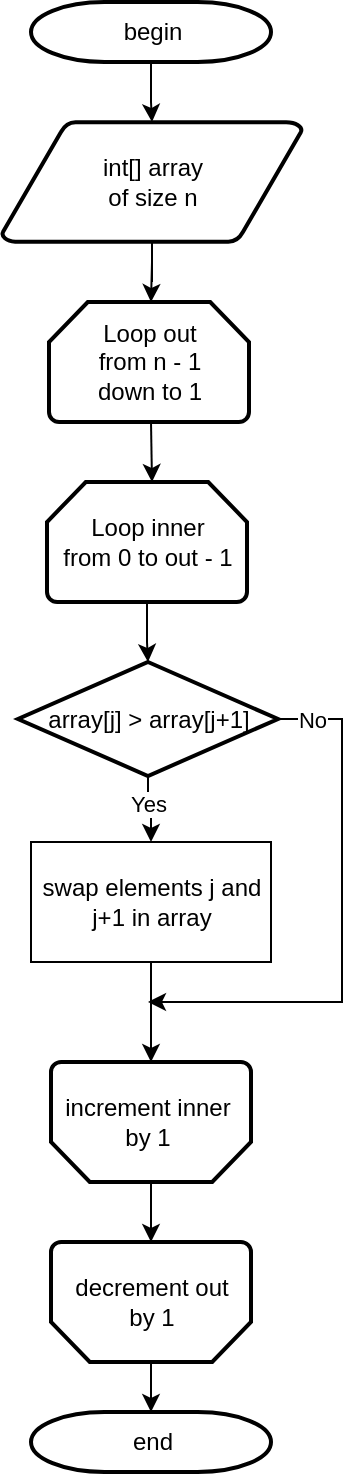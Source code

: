 <mxfile version="14.2.3" type="google"><diagram id="6a731a19-8d31-9384-78a2-239565b7b9f0" name="Page-1"><mxGraphModel dx="362" dy="236" grid="1" gridSize="10" guides="1" tooltips="1" connect="1" arrows="1" fold="1" page="1" pageScale="1" pageWidth="1169" pageHeight="827" background="#ffffff" math="0" shadow="0"><root><mxCell id="0"/><mxCell id="1" parent="0"/><mxCell id="rGRoAa9GpPFmxq13ag_u-62" style="edgeStyle=orthogonalEdgeStyle;rounded=0;orthogonalLoop=1;jettySize=auto;html=1;" parent="1" edge="1"><mxGeometry relative="1" as="geometry"><mxPoint x="314.5" y="250" as="sourcePoint"/><mxPoint x="315" y="280" as="targetPoint"/></mxGeometry></mxCell><mxCell id="rGRoAa9GpPFmxq13ag_u-58" style="edgeStyle=orthogonalEdgeStyle;rounded=0;orthogonalLoop=1;jettySize=auto;html=1;entryX=0.5;entryY=0;entryDx=0;entryDy=0;entryPerimeter=0;" parent="1" source="rGRoAa9GpPFmxq13ag_u-56" target="rGRoAa9GpPFmxq13ag_u-59" edge="1"><mxGeometry relative="1" as="geometry"/></mxCell><mxCell id="rGRoAa9GpPFmxq13ag_u-56" value="begin" style="shape=mxgraph.flowchart.terminator;strokeWidth=2;gradientColor=none;gradientDirection=north;fontStyle=0;html=1;" parent="1" vertex="1"><mxGeometry x="254.5" y="40" width="120" height="30" as="geometry"/></mxCell><mxCell id="rGRoAa9GpPFmxq13ag_u-60" style="edgeStyle=orthogonalEdgeStyle;rounded=0;orthogonalLoop=1;jettySize=auto;html=1;entryX=0.5;entryY=0;entryDx=0;entryDy=0;" parent="1" source="rGRoAa9GpPFmxq13ag_u-59" edge="1"><mxGeometry relative="1" as="geometry"><mxPoint x="314.5" y="190" as="targetPoint"/></mxGeometry></mxCell><mxCell id="rGRoAa9GpPFmxq13ag_u-59" value="int[] array&lt;br&gt;of size n" style="shape=mxgraph.flowchart.data;strokeWidth=2;gradientColor=none;gradientDirection=north;fontStyle=0;html=1;" parent="1" vertex="1"><mxGeometry x="240" y="100" width="150" height="60" as="geometry"/></mxCell><mxCell id="rGRoAa9GpPFmxq13ag_u-64" value="end" style="shape=mxgraph.flowchart.terminator;strokeWidth=2;gradientColor=none;gradientDirection=north;fontStyle=0;html=1;" parent="1" vertex="1"><mxGeometry x="254.5" y="745" width="120" height="30" as="geometry"/></mxCell><mxCell id="rGRoAa9GpPFmxq13ag_u-92" value="Loop out&lt;br&gt;from n - 1&lt;br&gt;down to 1" style="strokeWidth=2;html=1;shape=mxgraph.flowchart.loop_limit;whiteSpace=wrap;" parent="1" vertex="1"><mxGeometry x="263.5" y="190" width="100" height="60" as="geometry"/></mxCell><mxCell id="rGRoAa9GpPFmxq13ag_u-113" style="edgeStyle=orthogonalEdgeStyle;rounded=0;orthogonalLoop=1;jettySize=auto;html=1;entryX=0.5;entryY=0;entryDx=0;entryDy=0;entryPerimeter=0;" parent="1" source="rGRoAa9GpPFmxq13ag_u-95" target="rGRoAa9GpPFmxq13ag_u-64" edge="1"><mxGeometry relative="1" as="geometry"/></mxCell><mxCell id="rGRoAa9GpPFmxq13ag_u-95" value="" style="strokeWidth=2;html=1;shape=mxgraph.flowchart.loop_limit;whiteSpace=wrap;rotation=-180;" parent="1" vertex="1"><mxGeometry x="264.5" y="660" width="100" height="60" as="geometry"/></mxCell><mxCell id="rGRoAa9GpPFmxq13ag_u-96" value="&lt;span style=&quot;background-color: rgb(255 , 255 , 255)&quot;&gt;decrement out by 1&lt;/span&gt;" style="text;html=1;strokeColor=none;fillColor=none;align=center;verticalAlign=middle;whiteSpace=wrap;rounded=0;" parent="1" vertex="1"><mxGeometry x="269.5" y="680" width="90" height="20" as="geometry"/></mxCell><mxCell id="rGRoAa9GpPFmxq13ag_u-102" style="edgeStyle=orthogonalEdgeStyle;rounded=0;orthogonalLoop=1;jettySize=auto;html=1;entryX=0.5;entryY=0;entryDx=0;entryDy=0;entryPerimeter=0;" parent="1" source="rGRoAa9GpPFmxq13ag_u-97" target="rGRoAa9GpPFmxq13ag_u-100" edge="1"><mxGeometry relative="1" as="geometry"/></mxCell><mxCell id="rGRoAa9GpPFmxq13ag_u-97" value="Loop inner&lt;br&gt;from 0 to out - 1" style="strokeWidth=2;html=1;shape=mxgraph.flowchart.loop_limit;whiteSpace=wrap;" parent="1" vertex="1"><mxGeometry x="262.5" y="280" width="100" height="60" as="geometry"/></mxCell><mxCell id="rGRoAa9GpPFmxq13ag_u-112" style="edgeStyle=orthogonalEdgeStyle;rounded=0;orthogonalLoop=1;jettySize=auto;html=1;entryX=0.5;entryY=1;entryDx=0;entryDy=0;entryPerimeter=0;" parent="1" source="rGRoAa9GpPFmxq13ag_u-98" target="rGRoAa9GpPFmxq13ag_u-95" edge="1"><mxGeometry relative="1" as="geometry"/></mxCell><mxCell id="rGRoAa9GpPFmxq13ag_u-98" value="" style="strokeWidth=2;html=1;shape=mxgraph.flowchart.loop_limit;whiteSpace=wrap;rotation=-180;" parent="1" vertex="1"><mxGeometry x="264.5" y="570" width="100" height="60" as="geometry"/></mxCell><mxCell id="rGRoAa9GpPFmxq13ag_u-99" value="&lt;span style=&quot;background-color: rgb(255 , 255 , 255)&quot;&gt;increment inner by 1&lt;/span&gt;" style="text;html=1;strokeColor=none;fillColor=none;align=center;verticalAlign=middle;whiteSpace=wrap;rounded=0;" parent="1" vertex="1"><mxGeometry x="268" y="590" width="90" height="20" as="geometry"/></mxCell><mxCell id="rGRoAa9GpPFmxq13ag_u-106" style="edgeStyle=orthogonalEdgeStyle;rounded=0;orthogonalLoop=1;jettySize=auto;html=1;entryX=0.5;entryY=0;entryDx=0;entryDy=0;" parent="1" source="rGRoAa9GpPFmxq13ag_u-100" target="rGRoAa9GpPFmxq13ag_u-105" edge="1"><mxGeometry relative="1" as="geometry"/></mxCell><mxCell id="rGRoAa9GpPFmxq13ag_u-107" value="Yes" style="edgeLabel;html=1;align=center;verticalAlign=middle;resizable=0;points=[];" parent="rGRoAa9GpPFmxq13ag_u-106" vertex="1" connectable="0"><mxGeometry x="-0.204" relative="1" as="geometry"><mxPoint as="offset"/></mxGeometry></mxCell><mxCell id="rGRoAa9GpPFmxq13ag_u-109" style="edgeStyle=orthogonalEdgeStyle;rounded=0;orthogonalLoop=1;jettySize=auto;html=1;exitX=1;exitY=0.5;exitDx=0;exitDy=0;exitPerimeter=0;" parent="1" source="rGRoAa9GpPFmxq13ag_u-100" edge="1"><mxGeometry relative="1" as="geometry"><mxPoint x="313" y="540" as="targetPoint"/><Array as="points"><mxPoint x="410" y="399"/><mxPoint x="410" y="540"/></Array></mxGeometry></mxCell><mxCell id="rGRoAa9GpPFmxq13ag_u-110" value="No" style="edgeLabel;html=1;align=center;verticalAlign=middle;resizable=0;points=[];" parent="rGRoAa9GpPFmxq13ag_u-109" vertex="1" connectable="0"><mxGeometry x="-0.873" relative="1" as="geometry"><mxPoint as="offset"/></mxGeometry></mxCell><mxCell id="rGRoAa9GpPFmxq13ag_u-100" value="array[j] &amp;gt; array[j+1]" style="shape=mxgraph.flowchart.decision;strokeWidth=2;gradientColor=none;gradientDirection=north;fontStyle=0;html=1;" parent="1" vertex="1"><mxGeometry x="248" y="370" width="130" height="57" as="geometry"/></mxCell><mxCell id="rGRoAa9GpPFmxq13ag_u-108" style="edgeStyle=orthogonalEdgeStyle;rounded=0;orthogonalLoop=1;jettySize=auto;html=1;entryX=0.5;entryY=1;entryDx=0;entryDy=0;entryPerimeter=0;" parent="1" source="rGRoAa9GpPFmxq13ag_u-105" target="rGRoAa9GpPFmxq13ag_u-98" edge="1"><mxGeometry relative="1" as="geometry"/></mxCell><mxCell id="rGRoAa9GpPFmxq13ag_u-105" value="swap elements j and j+1 in array" style="rounded=0;whiteSpace=wrap;html=1;" parent="1" vertex="1"><mxGeometry x="254.5" y="460" width="120" height="60" as="geometry"/></mxCell></root></mxGraphModel></diagram></mxfile>